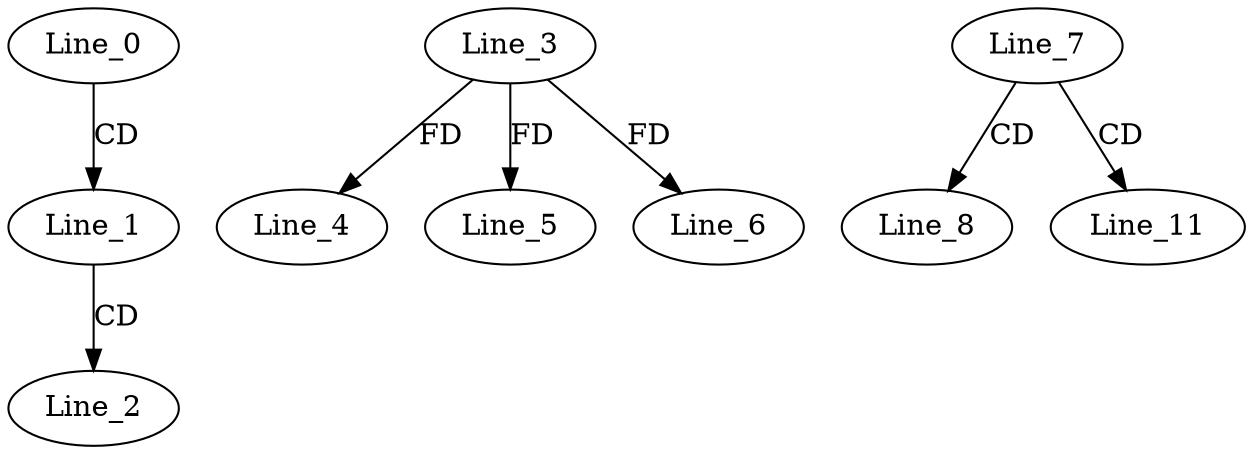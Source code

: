 digraph G {
  Line_0;
  Line_1;
  Line_2;
  Line_3;
  Line_4;
  Line_5;
  Line_6;
  Line_7;
  Line_8;
  Line_11;
  Line_0 -> Line_1 [ label="CD" ];
  Line_1 -> Line_2 [ label="CD" ];
  Line_3 -> Line_4 [ label="FD" ];
  Line_3 -> Line_5 [ label="FD" ];
  Line_3 -> Line_6 [ label="FD" ];
  Line_7 -> Line_8 [ label="CD" ];
  Line_7 -> Line_11 [ label="CD" ];
}
